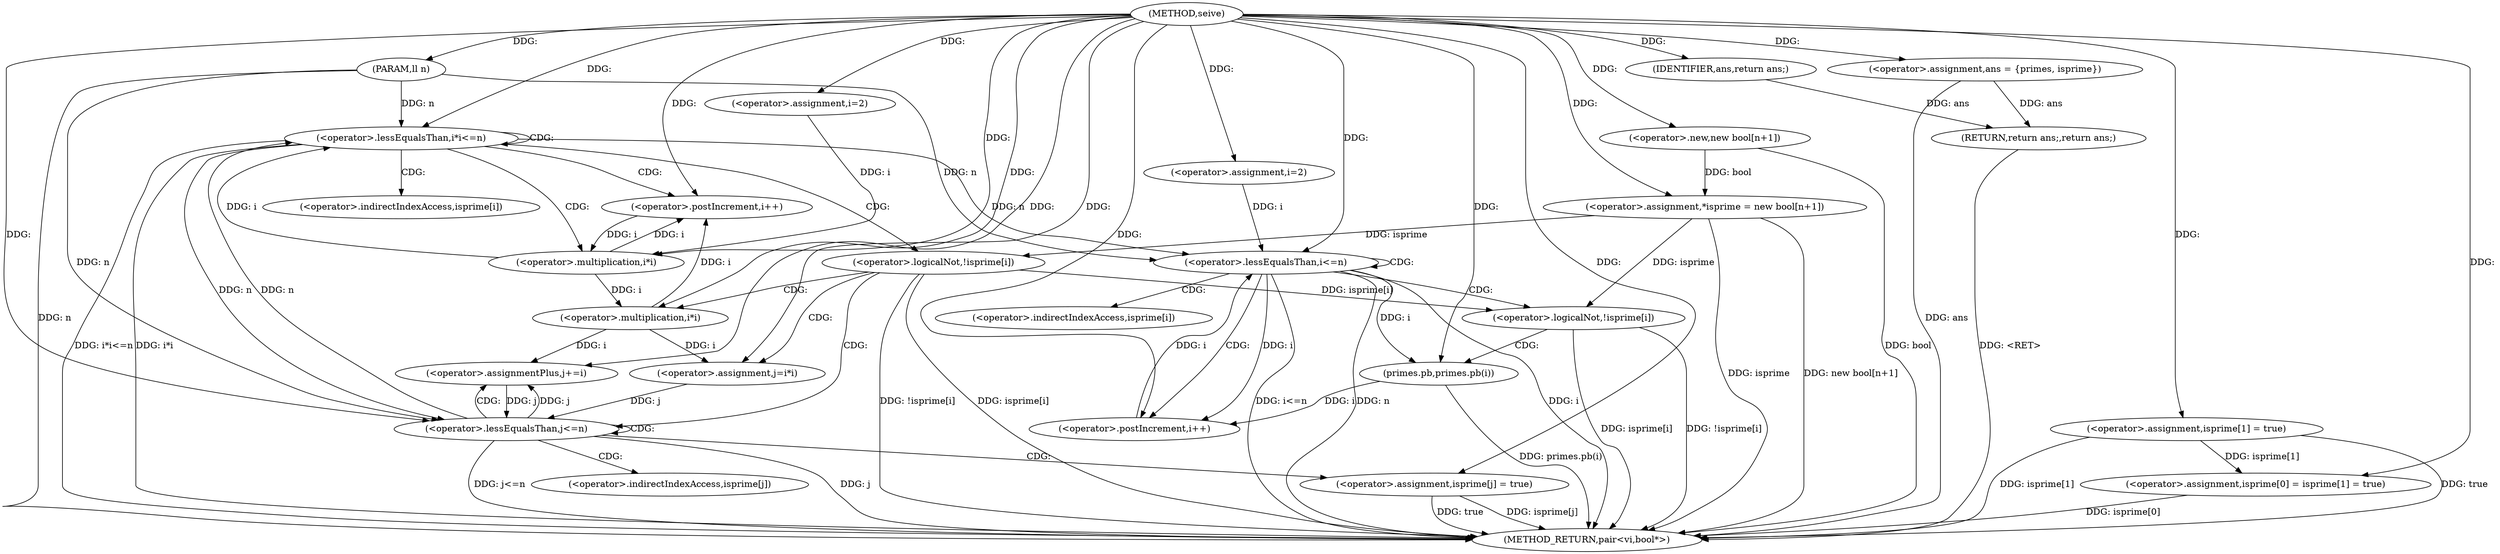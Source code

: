 digraph "seive" {  
"1000394" [label = "(METHOD,seive)" ]
"1000470" [label = "(METHOD_RETURN,pair<vi,bool*>)" ]
"1000395" [label = "(PARAM,ll n)" ]
"1000399" [label = "(<operator>.assignment,*isprime = new bool[n+1])" ]
"1000403" [label = "(<operator>.assignment,isprime[0] = isprime[1] = true)" ]
"1000466" [label = "(<operator>.assignment,ans = {primes, isprime})" ]
"1000468" [label = "(RETURN,return ans;,return ans;)" ]
"1000414" [label = "(<operator>.assignment,i=2)" ]
"1000417" [label = "(<operator>.lessEqualsThan,i*i<=n)" ]
"1000422" [label = "(<operator>.postIncrement,i++)" ]
"1000449" [label = "(<operator>.assignment,i=2)" ]
"1000452" [label = "(<operator>.lessEqualsThan,i<=n)" ]
"1000455" [label = "(<operator>.postIncrement,i++)" ]
"1000469" [label = "(IDENTIFIER,ans,return ans;)" ]
"1000401" [label = "(<operator>.new,new bool[n+1])" ]
"1000407" [label = "(<operator>.assignment,isprime[1] = true)" ]
"1000425" [label = "(<operator>.logicalNot,!isprime[i])" ]
"1000418" [label = "(<operator>.multiplication,i*i)" ]
"1000431" [label = "(<operator>.assignment,j=i*i)" ]
"1000436" [label = "(<operator>.lessEqualsThan,j<=n)" ]
"1000439" [label = "(<operator>.assignmentPlus,j+=i)" ]
"1000442" [label = "(<operator>.assignment,isprime[j] = true)" ]
"1000459" [label = "(<operator>.logicalNot,!isprime[i])" ]
"1000463" [label = "(primes.pb,primes.pb(i))" ]
"1000433" [label = "(<operator>.multiplication,i*i)" ]
"1000426" [label = "(<operator>.indirectIndexAccess,isprime[i])" ]
"1000443" [label = "(<operator>.indirectIndexAccess,isprime[j])" ]
"1000460" [label = "(<operator>.indirectIndexAccess,isprime[i])" ]
  "1000468" -> "1000470"  [ label = "DDG: <RET>"] 
  "1000395" -> "1000470"  [ label = "DDG: n"] 
  "1000399" -> "1000470"  [ label = "DDG: isprime"] 
  "1000399" -> "1000470"  [ label = "DDG: new bool[n+1]"] 
  "1000403" -> "1000470"  [ label = "DDG: isprime[0]"] 
  "1000407" -> "1000470"  [ label = "DDG: isprime[1]"] 
  "1000407" -> "1000470"  [ label = "DDG: true"] 
  "1000417" -> "1000470"  [ label = "DDG: i*i"] 
  "1000417" -> "1000470"  [ label = "DDG: i*i<=n"] 
  "1000452" -> "1000470"  [ label = "DDG: i"] 
  "1000452" -> "1000470"  [ label = "DDG: n"] 
  "1000452" -> "1000470"  [ label = "DDG: i<=n"] 
  "1000466" -> "1000470"  [ label = "DDG: ans"] 
  "1000459" -> "1000470"  [ label = "DDG: isprime[i]"] 
  "1000459" -> "1000470"  [ label = "DDG: !isprime[i]"] 
  "1000463" -> "1000470"  [ label = "DDG: primes.pb(i)"] 
  "1000425" -> "1000470"  [ label = "DDG: isprime[i]"] 
  "1000425" -> "1000470"  [ label = "DDG: !isprime[i]"] 
  "1000436" -> "1000470"  [ label = "DDG: j"] 
  "1000436" -> "1000470"  [ label = "DDG: j<=n"] 
  "1000442" -> "1000470"  [ label = "DDG: isprime[j]"] 
  "1000442" -> "1000470"  [ label = "DDG: true"] 
  "1000401" -> "1000470"  [ label = "DDG: bool"] 
  "1000394" -> "1000395"  [ label = "DDG: "] 
  "1000401" -> "1000399"  [ label = "DDG: bool"] 
  "1000469" -> "1000468"  [ label = "DDG: ans"] 
  "1000466" -> "1000468"  [ label = "DDG: ans"] 
  "1000394" -> "1000399"  [ label = "DDG: "] 
  "1000407" -> "1000403"  [ label = "DDG: isprime[1]"] 
  "1000394" -> "1000403"  [ label = "DDG: "] 
  "1000394" -> "1000414"  [ label = "DDG: "] 
  "1000394" -> "1000449"  [ label = "DDG: "] 
  "1000394" -> "1000466"  [ label = "DDG: "] 
  "1000394" -> "1000469"  [ label = "DDG: "] 
  "1000394" -> "1000401"  [ label = "DDG: "] 
  "1000394" -> "1000407"  [ label = "DDG: "] 
  "1000418" -> "1000417"  [ label = "DDG: i"] 
  "1000436" -> "1000417"  [ label = "DDG: n"] 
  "1000395" -> "1000417"  [ label = "DDG: n"] 
  "1000394" -> "1000417"  [ label = "DDG: "] 
  "1000418" -> "1000422"  [ label = "DDG: i"] 
  "1000433" -> "1000422"  [ label = "DDG: i"] 
  "1000394" -> "1000422"  [ label = "DDG: "] 
  "1000449" -> "1000452"  [ label = "DDG: i"] 
  "1000455" -> "1000452"  [ label = "DDG: i"] 
  "1000394" -> "1000452"  [ label = "DDG: "] 
  "1000417" -> "1000452"  [ label = "DDG: n"] 
  "1000395" -> "1000452"  [ label = "DDG: n"] 
  "1000452" -> "1000455"  [ label = "DDG: i"] 
  "1000463" -> "1000455"  [ label = "DDG: i"] 
  "1000394" -> "1000455"  [ label = "DDG: "] 
  "1000414" -> "1000418"  [ label = "DDG: i"] 
  "1000422" -> "1000418"  [ label = "DDG: i"] 
  "1000394" -> "1000418"  [ label = "DDG: "] 
  "1000399" -> "1000425"  [ label = "DDG: isprime"] 
  "1000433" -> "1000431"  [ label = "DDG: i"] 
  "1000433" -> "1000439"  [ label = "DDG: i"] 
  "1000394" -> "1000439"  [ label = "DDG: "] 
  "1000394" -> "1000442"  [ label = "DDG: "] 
  "1000394" -> "1000431"  [ label = "DDG: "] 
  "1000431" -> "1000436"  [ label = "DDG: j"] 
  "1000439" -> "1000436"  [ label = "DDG: j"] 
  "1000394" -> "1000436"  [ label = "DDG: "] 
  "1000417" -> "1000436"  [ label = "DDG: n"] 
  "1000395" -> "1000436"  [ label = "DDG: n"] 
  "1000436" -> "1000439"  [ label = "DDG: j"] 
  "1000399" -> "1000459"  [ label = "DDG: isprime"] 
  "1000425" -> "1000459"  [ label = "DDG: isprime[i]"] 
  "1000452" -> "1000463"  [ label = "DDG: i"] 
  "1000394" -> "1000463"  [ label = "DDG: "] 
  "1000418" -> "1000433"  [ label = "DDG: i"] 
  "1000394" -> "1000433"  [ label = "DDG: "] 
  "1000417" -> "1000422"  [ label = "CDG: "] 
  "1000417" -> "1000426"  [ label = "CDG: "] 
  "1000417" -> "1000425"  [ label = "CDG: "] 
  "1000417" -> "1000417"  [ label = "CDG: "] 
  "1000417" -> "1000418"  [ label = "CDG: "] 
  "1000452" -> "1000459"  [ label = "CDG: "] 
  "1000452" -> "1000452"  [ label = "CDG: "] 
  "1000452" -> "1000455"  [ label = "CDG: "] 
  "1000452" -> "1000460"  [ label = "CDG: "] 
  "1000425" -> "1000431"  [ label = "CDG: "] 
  "1000425" -> "1000436"  [ label = "CDG: "] 
  "1000425" -> "1000433"  [ label = "CDG: "] 
  "1000436" -> "1000436"  [ label = "CDG: "] 
  "1000436" -> "1000443"  [ label = "CDG: "] 
  "1000436" -> "1000442"  [ label = "CDG: "] 
  "1000436" -> "1000439"  [ label = "CDG: "] 
  "1000459" -> "1000463"  [ label = "CDG: "] 
}

